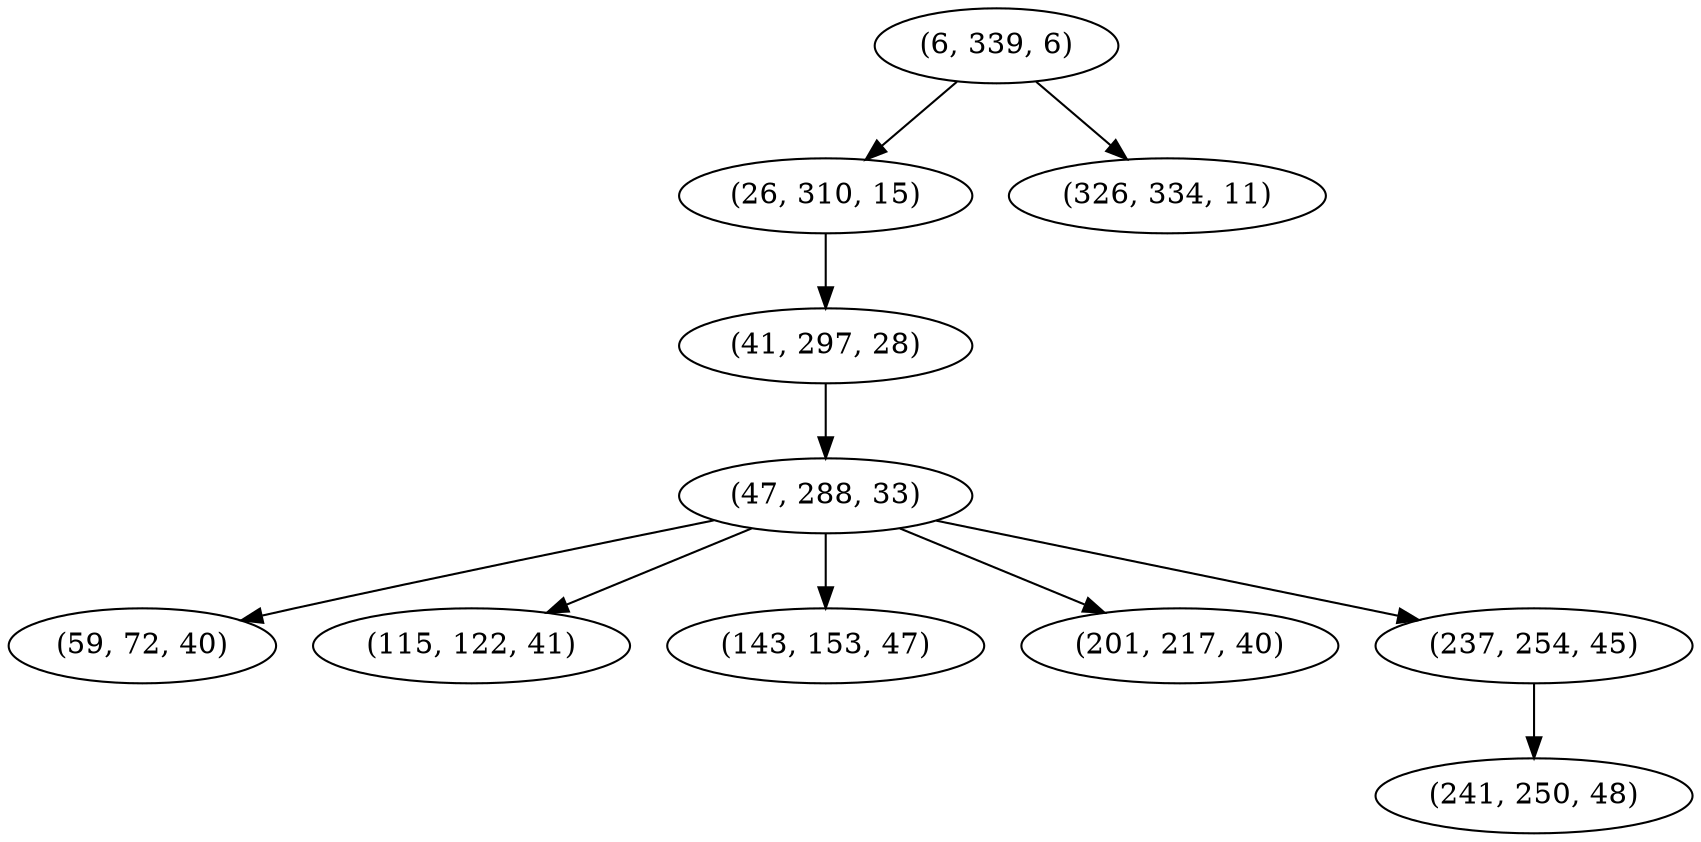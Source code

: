 digraph tree {
    "(6, 339, 6)";
    "(26, 310, 15)";
    "(41, 297, 28)";
    "(47, 288, 33)";
    "(59, 72, 40)";
    "(115, 122, 41)";
    "(143, 153, 47)";
    "(201, 217, 40)";
    "(237, 254, 45)";
    "(241, 250, 48)";
    "(326, 334, 11)";
    "(6, 339, 6)" -> "(26, 310, 15)";
    "(6, 339, 6)" -> "(326, 334, 11)";
    "(26, 310, 15)" -> "(41, 297, 28)";
    "(41, 297, 28)" -> "(47, 288, 33)";
    "(47, 288, 33)" -> "(59, 72, 40)";
    "(47, 288, 33)" -> "(115, 122, 41)";
    "(47, 288, 33)" -> "(143, 153, 47)";
    "(47, 288, 33)" -> "(201, 217, 40)";
    "(47, 288, 33)" -> "(237, 254, 45)";
    "(237, 254, 45)" -> "(241, 250, 48)";
}
